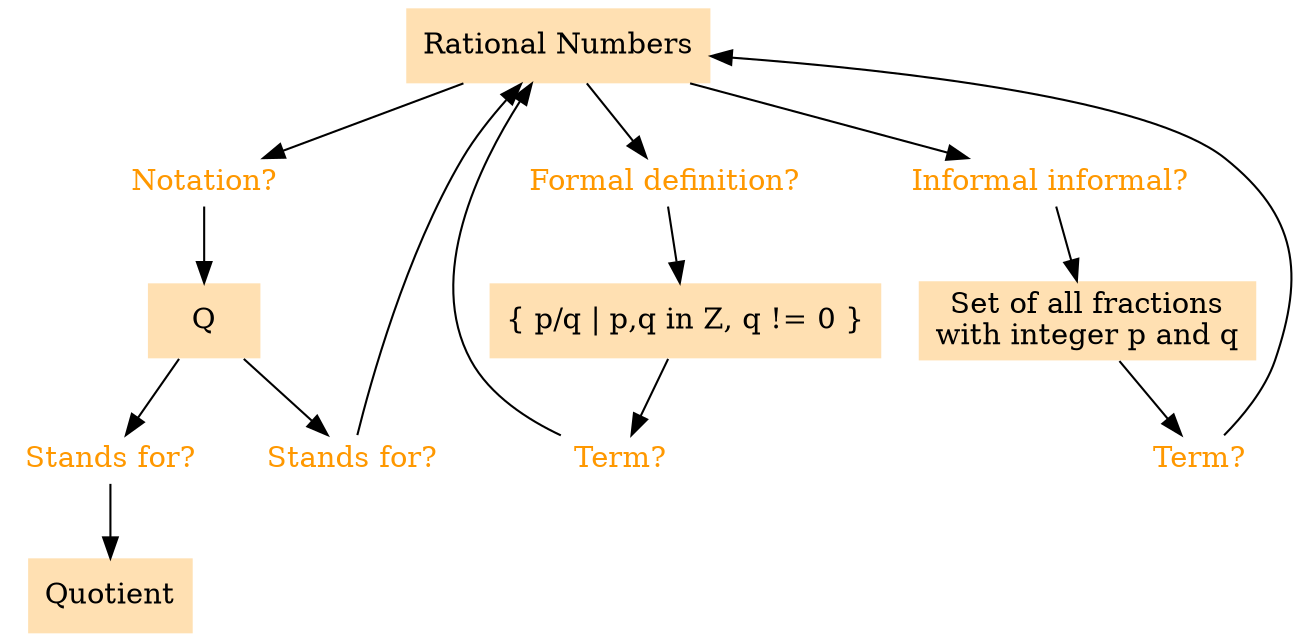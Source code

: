 digraph G {
    rankdir=TB;

    subgraph answers {
        node[shape=plaintext style=filled fillcolor="#ffe0b2"]

        rat[label="Rational Numbers"]
        not[label="Q"]
        inf[label="Set of all fractions\nwith integer p and q"]
        for[label="{ p/q | p,q in Z, q != 0 }"]
        quot[label="Quotient"]
    }

    subgraph questions {
        node[shape=none fontcolor="#ff9800" height=0.1]
        qnot[label="Notation?"]
        qstand[label="Stands for?"]
        qfor[label="Formal definition?"]
        qinf[label="Informal informal?"]
        qterm1[label="Term?"]
        qterm2[label="Term?"]
        qstands[label="Stands for?"]
    }
    
    rat -> qnot -> not
    not -> qstand -> rat
    
    rat -> qfor -> for
    rat -> qinf -> inf
    
    for -> qterm1 -> rat
    inf -> qterm2 -> rat
    
    not -> qstands -> quot
}
